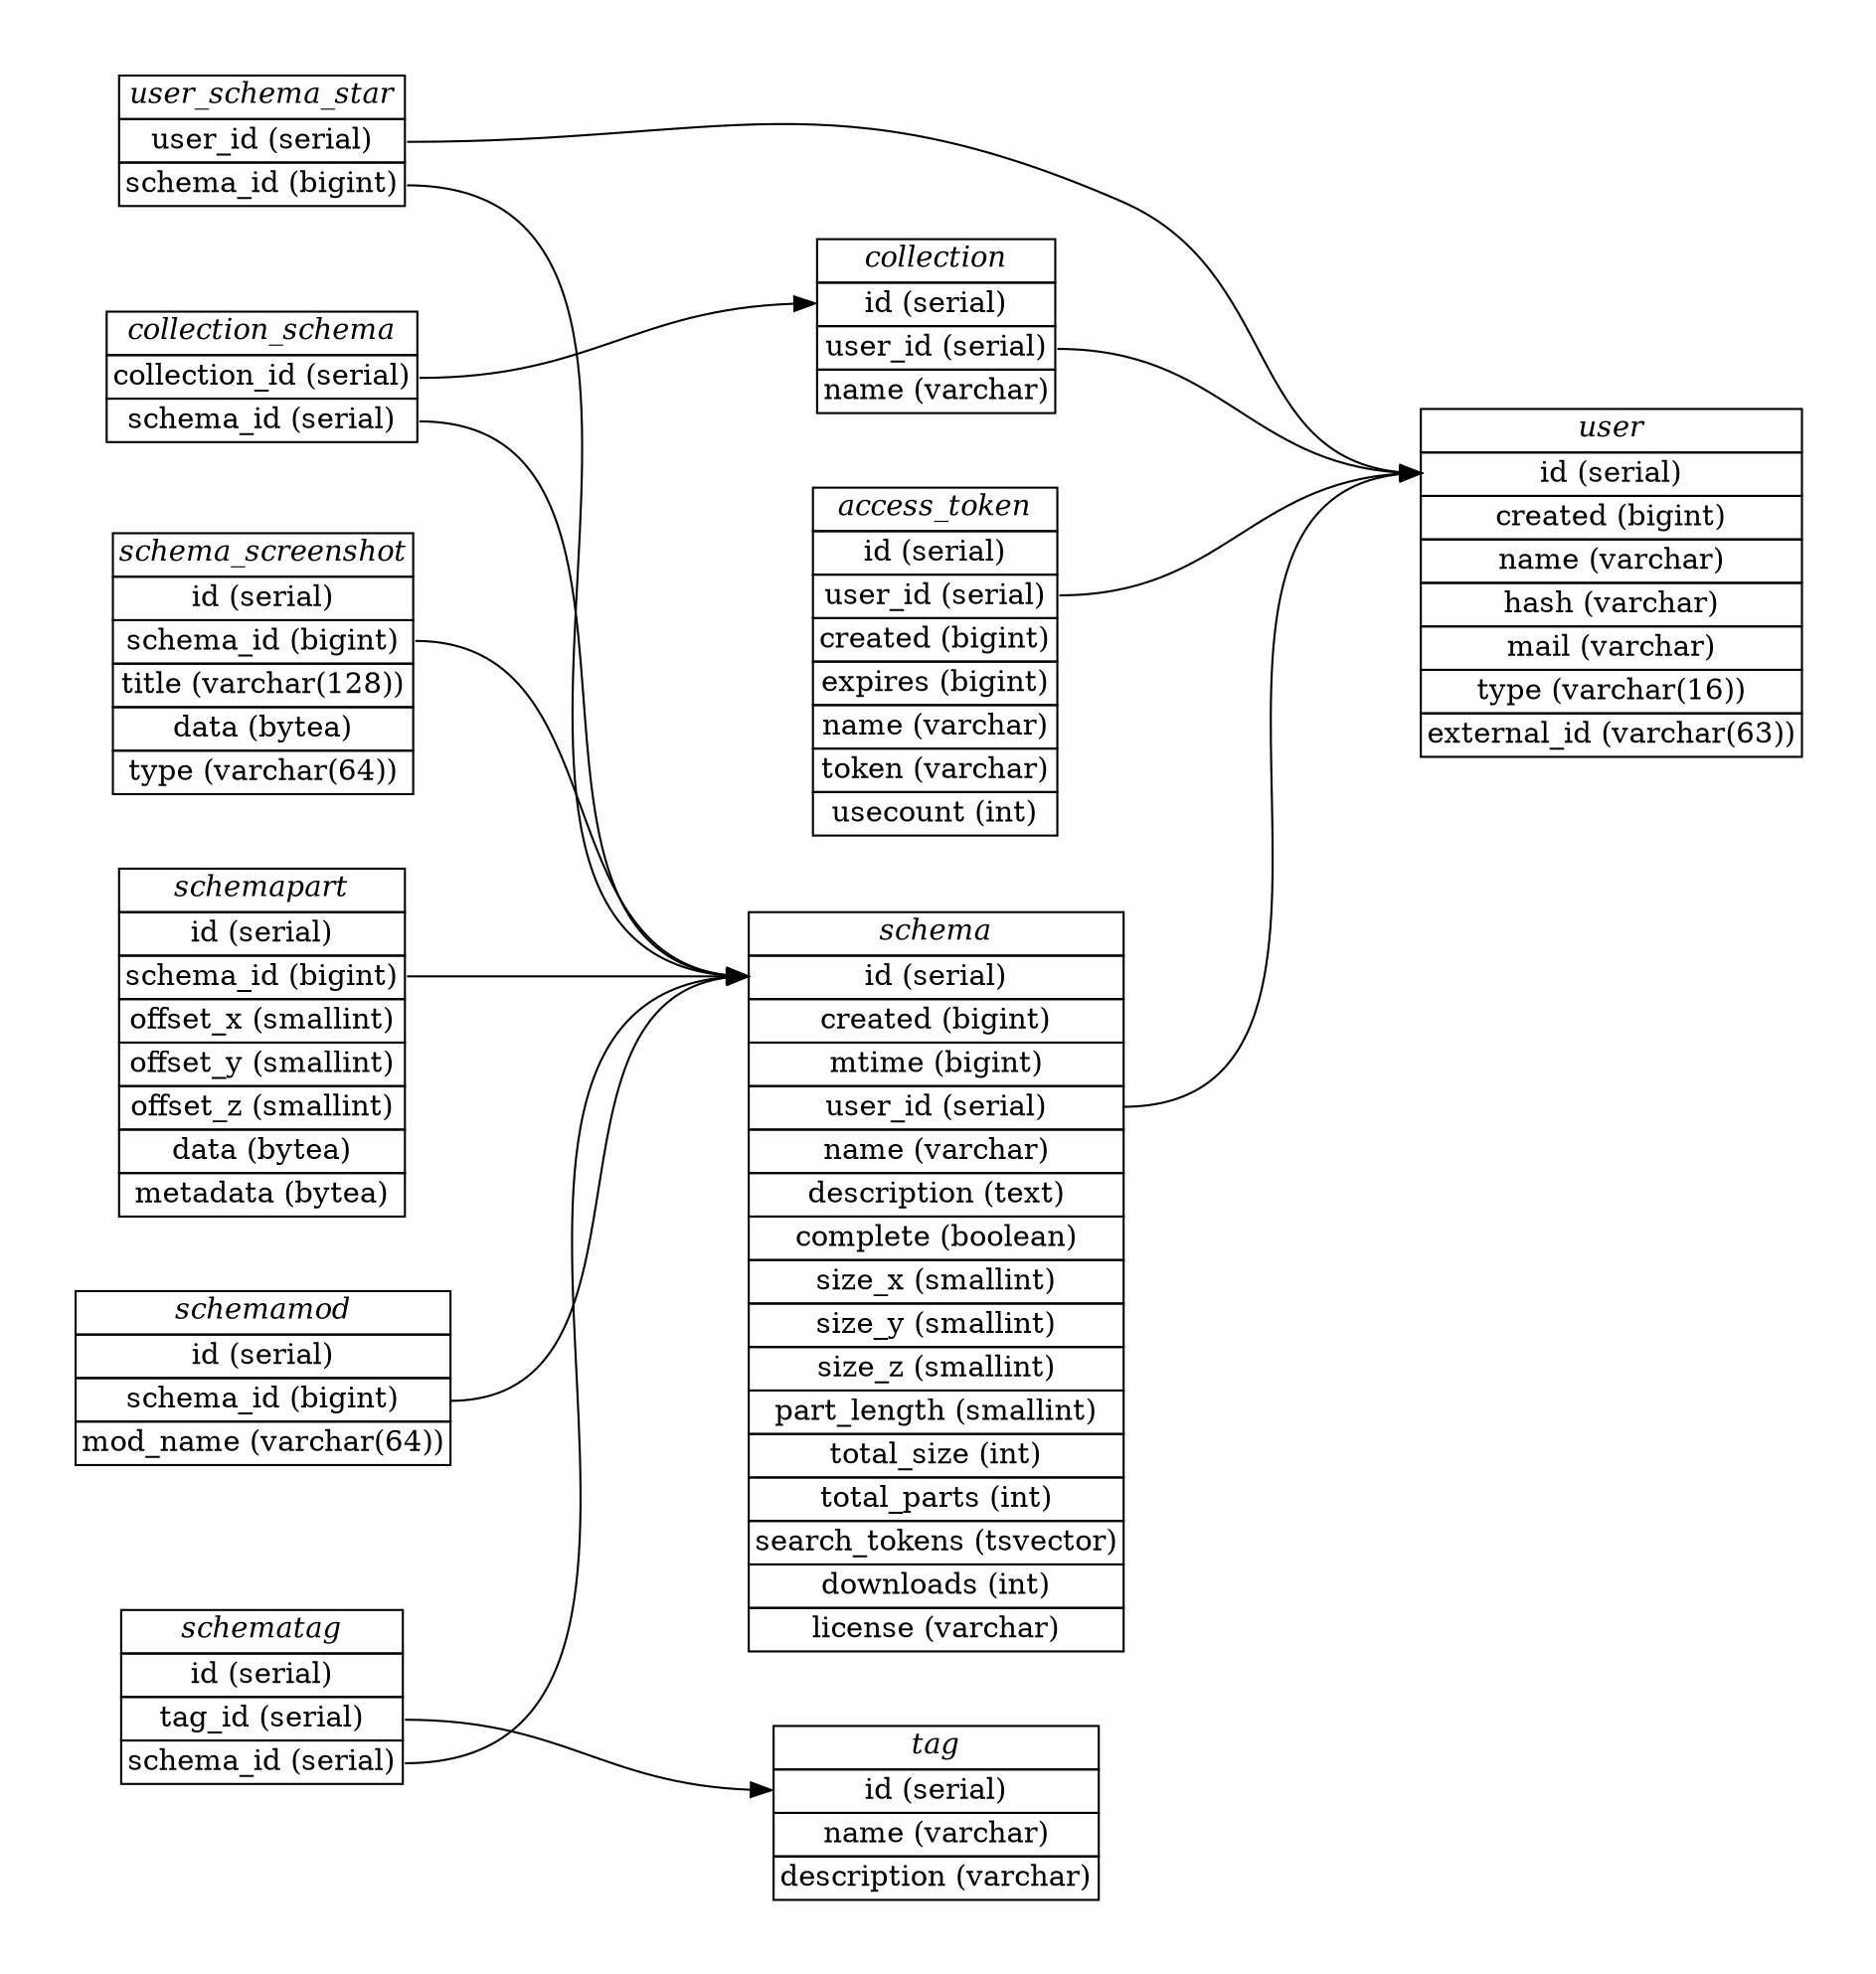 digraph {
	graph [pad="0.5", nodesep="0.5", ranksep="2"];
	node [shape=plain]
	rankdir=LR;

	user [label=<
	<table border="0" cellborder="1" cellspacing="0">
		<tr><td><i>user</i></td></tr>
		<tr><td port="1">id (serial)</td></tr>
		<tr><td port="2">created (bigint)</td></tr>
		<tr><td port="3">name (varchar)</td></tr>
		<tr><td port="4">hash (varchar)</td></tr>
		<tr><td port="5">mail (varchar)</td></tr>
		<tr><td port="5b">type (varchar(16))</td></tr>
		<tr><td port="5c">external_id (varchar(63))</td></tr>
	</table>>];

	access_token [label=<
	<table border="0" cellborder="1" cellspacing="0">
		<tr><td><i>access_token</i></td></tr>
		<tr><td port="40">id (serial)</td></tr>
		<tr><td port="41">user_id (serial)</td></tr>
		<tr><td port="42">created (bigint)</td></tr>
		<tr><td port="43">expires (bigint)</td></tr>
		<tr><td port="44">name (varchar)</td></tr>
		<tr><td port="45">token (varchar)</td></tr>
		<tr><td port="46">usecount (int)</td></tr>
	</table>>];


	schema [label=<
	<table border="0" cellborder="1" cellspacing="0">
		<tr><td><i>schema</i></td></tr>
		<tr><td port="6">id (serial)</td></tr>
		<tr><td port="7">created (bigint)</td></tr>
		<tr><td port="7a">mtime (bigint)</td></tr>
		<tr><td port="8">user_id (serial)</td></tr>
		<tr><td port="9">name (varchar)</td></tr>
		<tr><td port="10">description (text)</td></tr>
		<tr><td port="11">complete (boolean)</td></tr>
		<tr><td port="12">size_x (smallint)</td></tr>
		<tr><td port="13">size_y (smallint)</td></tr>
		<tr><td port="14">size_z (smallint)</td></tr>
		<tr><td port="15">part_length (smallint)</td></tr>
		<tr><td port="16">total_size (int)</td></tr>
		<tr><td port="17">total_parts (int)</td></tr>
		<tr><td port="18">search_tokens (tsvector)</td></tr>
		<tr><td port="19">downloads (int)</td></tr>
		<tr><td port="20">license (varchar)</td></tr>
	</table>>];

	schemapart [label=<
	<table border="0" cellborder="1" cellspacing="0">
	  <tr><td><i>schemapart</i></td></tr>
	  <tr><td port="22">id (serial)</td></tr>
	  <tr><td port="23">schema_id (bigint)</td></tr>
	  <tr><td port="24">offset_x (smallint)</td></tr>
	  <tr><td port="25">offset_y (smallint)</td></tr>
	  <tr><td port="26">offset_z (smallint)</td></tr>
	  <tr><td port="27">data (bytea)</td></tr>
	  <tr><td port="28">metadata (bytea)</td></tr>
	</table>>];

	schemamod [label=<
	<table border="0" cellborder="1" cellspacing="0">
	  <tr><td><i>schemamod</i></td></tr>
	  <tr><td port="29">id (serial)</td></tr>
	  <tr><td port="30">schema_id (bigint)</td></tr>
	  <tr><td port="31">mod_name (varchar(64))</td></tr>
	</table>>];

	user_schema_star [label=<
	<table border="0" cellborder="1" cellspacing="0">
	  <tr><td><i>user_schema_star</i></td></tr>
	  <tr><td port="33">user_id (serial)</td></tr>
	  <tr><td port="34">schema_id (bigint)</td></tr>
	</table>>];

	schema_screenshot [label=<
	<table border="0" cellborder="1" cellspacing="0">
	  <tr><td><i>schema_screenshot</i></td></tr>
	  <tr><td port="35">id (serial)</td></tr>
	  <tr><td port="36">schema_id (bigint)</td></tr>
	  <tr><td port="37">title (varchar(128))</td></tr>
	  <tr><td port="38">data (bytea)</td></tr>
	  <tr><td port="39">type (varchar(64))</td></tr>
	</table>>];

	collection [label=<
	<table border="0" cellborder="1" cellspacing="0">
	  <tr><td><i>collection</i></td></tr>
		<tr><td port="50">id (serial)</td></tr>
	  <tr><td port="51">user_id (serial)</td></tr>
		<tr><td port="52">name (varchar)</td></tr>
	</table>>];

	collection_schema [label=<
		<table border="0" cellborder="1" cellspacing="0">
		<tr><td><i>collection_schema</i></td></tr>
		<tr><td port="61">collection_id (serial)</td></tr>
		<tr><td port="62">schema_id (serial)</td></tr>
	</table>>];

	tag [label=<
	<table border="0" cellborder="1" cellspacing="0">
		<tr><td><i>tag</i></td></tr>
		<tr><td port="70">id (serial)</td></tr>
		<tr><td port="71">name (varchar)</td></tr>
		<tr><td port="72">description (varchar)</td></tr>
	</table>>];

	schematag [label=<
	<table border="0" cellborder="1" cellspacing="0">
		<tr><td><i>schematag</i></td></tr>
		<tr><td port="80">id (serial)</td></tr>
		<tr><td port="81">tag_id (serial)</td></tr>
		<tr><td port="82">schema_id (serial)</td></tr>
	</table>>];

	schematag:81 -> tag:70;
	schematag:82 -> schema:6;
	collection_schema:62 -> schema:6;
	collection_schema:61 -> collection:50;
	collection:51 -> user:1;
	schema:8 -> user:1;
	access_token:41 -> user:1
	schemapart:23 -> schema:6;
	schemamod:30 -> schema:6;
	user_schema_star:33 -> user:1;
	user_schema_star:34 -> schema:6;
	schema_screenshot:36 -> schema:6;
}
